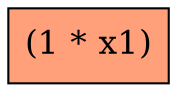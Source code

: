 digraph G {
	graph [fontname=Helvetica, fontsize=16, ratio=auto, size="7.5,10", ranksep="2.00"];
	node [label="\N", fontsize=16];
	graph [bb="0,0,66,36"];
	6 [label="(1 * x1)", fillcolor=lightsalmon, color=black, shape=box, style=filled, pos="33,18", width="0.91667", height="0.5"];
}
